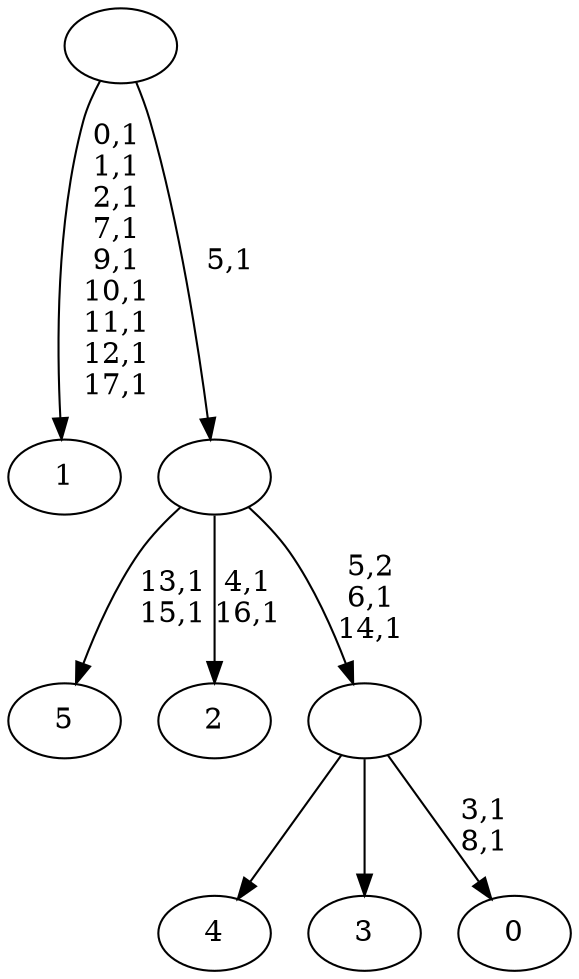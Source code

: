 digraph T {
	24 [label="5"]
	21 [label="4"]
	20 [label="3"]
	19 [label="2"]
	16 [label="1"]
	6 [label="0"]
	3 [label=""]
	1 [label=""]
	0 [label=""]
	3 -> 6 [label="3,1\n8,1"]
	3 -> 21 [label=""]
	3 -> 20 [label=""]
	1 -> 3 [label="5,2\n6,1\n14,1"]
	1 -> 19 [label="4,1\n16,1"]
	1 -> 24 [label="13,1\n15,1"]
	0 -> 16 [label="0,1\n1,1\n2,1\n7,1\n9,1\n10,1\n11,1\n12,1\n17,1"]
	0 -> 1 [label="5,1"]
}
